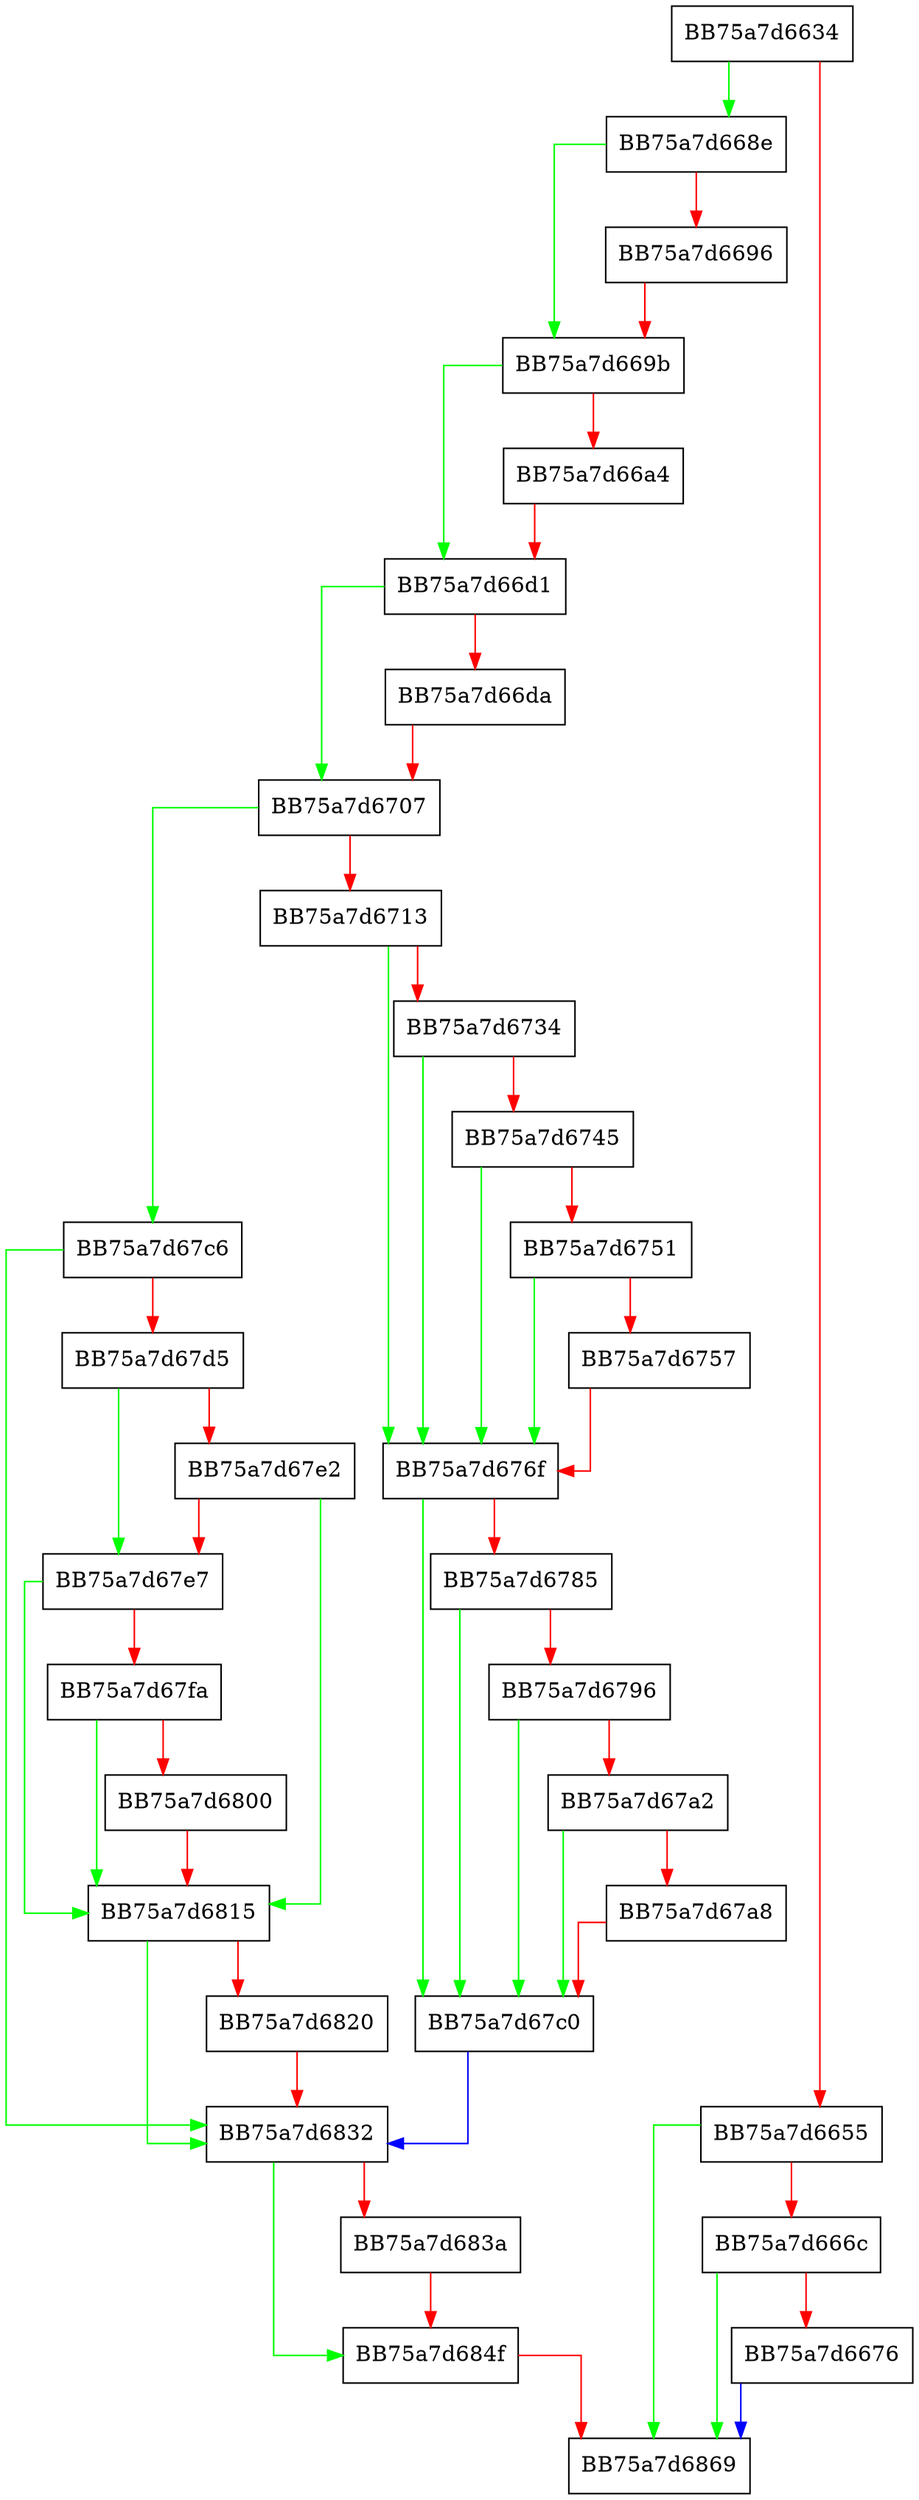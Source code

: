 digraph DeleteCallistoContext {
  node [shape="box"];
  graph [splines=ortho];
  BB75a7d6634 -> BB75a7d668e [color="green"];
  BB75a7d6634 -> BB75a7d6655 [color="red"];
  BB75a7d6655 -> BB75a7d6869 [color="green"];
  BB75a7d6655 -> BB75a7d666c [color="red"];
  BB75a7d666c -> BB75a7d6869 [color="green"];
  BB75a7d666c -> BB75a7d6676 [color="red"];
  BB75a7d6676 -> BB75a7d6869 [color="blue"];
  BB75a7d668e -> BB75a7d669b [color="green"];
  BB75a7d668e -> BB75a7d6696 [color="red"];
  BB75a7d6696 -> BB75a7d669b [color="red"];
  BB75a7d669b -> BB75a7d66d1 [color="green"];
  BB75a7d669b -> BB75a7d66a4 [color="red"];
  BB75a7d66a4 -> BB75a7d66d1 [color="red"];
  BB75a7d66d1 -> BB75a7d6707 [color="green"];
  BB75a7d66d1 -> BB75a7d66da [color="red"];
  BB75a7d66da -> BB75a7d6707 [color="red"];
  BB75a7d6707 -> BB75a7d67c6 [color="green"];
  BB75a7d6707 -> BB75a7d6713 [color="red"];
  BB75a7d6713 -> BB75a7d676f [color="green"];
  BB75a7d6713 -> BB75a7d6734 [color="red"];
  BB75a7d6734 -> BB75a7d676f [color="green"];
  BB75a7d6734 -> BB75a7d6745 [color="red"];
  BB75a7d6745 -> BB75a7d676f [color="green"];
  BB75a7d6745 -> BB75a7d6751 [color="red"];
  BB75a7d6751 -> BB75a7d676f [color="green"];
  BB75a7d6751 -> BB75a7d6757 [color="red"];
  BB75a7d6757 -> BB75a7d676f [color="red"];
  BB75a7d676f -> BB75a7d67c0 [color="green"];
  BB75a7d676f -> BB75a7d6785 [color="red"];
  BB75a7d6785 -> BB75a7d67c0 [color="green"];
  BB75a7d6785 -> BB75a7d6796 [color="red"];
  BB75a7d6796 -> BB75a7d67c0 [color="green"];
  BB75a7d6796 -> BB75a7d67a2 [color="red"];
  BB75a7d67a2 -> BB75a7d67c0 [color="green"];
  BB75a7d67a2 -> BB75a7d67a8 [color="red"];
  BB75a7d67a8 -> BB75a7d67c0 [color="red"];
  BB75a7d67c0 -> BB75a7d6832 [color="blue"];
  BB75a7d67c6 -> BB75a7d6832 [color="green"];
  BB75a7d67c6 -> BB75a7d67d5 [color="red"];
  BB75a7d67d5 -> BB75a7d67e7 [color="green"];
  BB75a7d67d5 -> BB75a7d67e2 [color="red"];
  BB75a7d67e2 -> BB75a7d6815 [color="green"];
  BB75a7d67e2 -> BB75a7d67e7 [color="red"];
  BB75a7d67e7 -> BB75a7d6815 [color="green"];
  BB75a7d67e7 -> BB75a7d67fa [color="red"];
  BB75a7d67fa -> BB75a7d6815 [color="green"];
  BB75a7d67fa -> BB75a7d6800 [color="red"];
  BB75a7d6800 -> BB75a7d6815 [color="red"];
  BB75a7d6815 -> BB75a7d6832 [color="green"];
  BB75a7d6815 -> BB75a7d6820 [color="red"];
  BB75a7d6820 -> BB75a7d6832 [color="red"];
  BB75a7d6832 -> BB75a7d684f [color="green"];
  BB75a7d6832 -> BB75a7d683a [color="red"];
  BB75a7d683a -> BB75a7d684f [color="red"];
  BB75a7d684f -> BB75a7d6869 [color="red"];
}